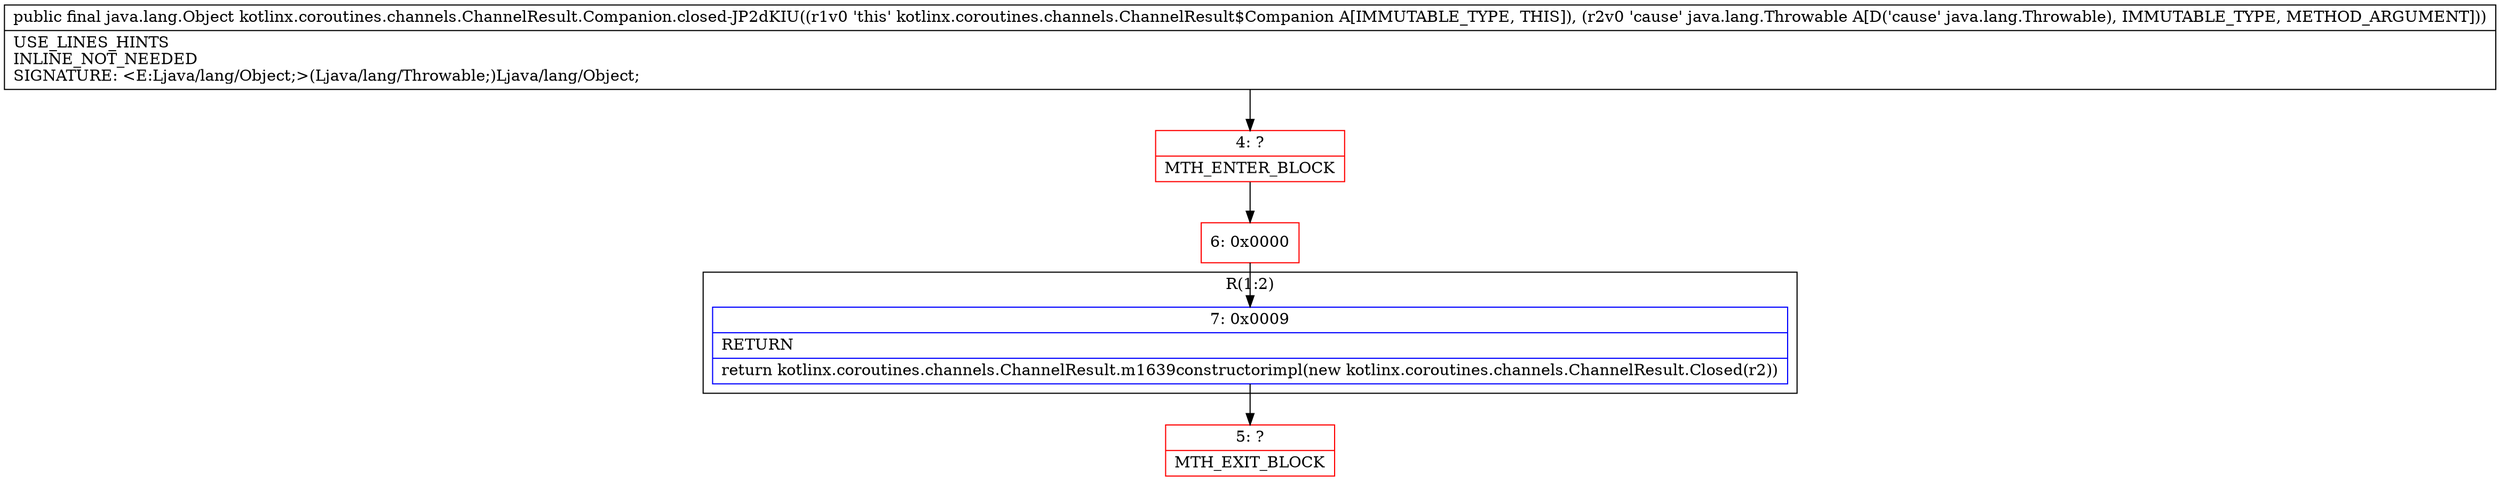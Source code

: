 digraph "CFG forkotlinx.coroutines.channels.ChannelResult.Companion.closed\-JP2dKIU(Ljava\/lang\/Throwable;)Ljava\/lang\/Object;" {
subgraph cluster_Region_1647832341 {
label = "R(1:2)";
node [shape=record,color=blue];
Node_7 [shape=record,label="{7\:\ 0x0009|RETURN\l|return kotlinx.coroutines.channels.ChannelResult.m1639constructorimpl(new kotlinx.coroutines.channels.ChannelResult.Closed(r2))\l}"];
}
Node_4 [shape=record,color=red,label="{4\:\ ?|MTH_ENTER_BLOCK\l}"];
Node_6 [shape=record,color=red,label="{6\:\ 0x0000}"];
Node_5 [shape=record,color=red,label="{5\:\ ?|MTH_EXIT_BLOCK\l}"];
MethodNode[shape=record,label="{public final java.lang.Object kotlinx.coroutines.channels.ChannelResult.Companion.closed\-JP2dKIU((r1v0 'this' kotlinx.coroutines.channels.ChannelResult$Companion A[IMMUTABLE_TYPE, THIS]), (r2v0 'cause' java.lang.Throwable A[D('cause' java.lang.Throwable), IMMUTABLE_TYPE, METHOD_ARGUMENT]))  | USE_LINES_HINTS\lINLINE_NOT_NEEDED\lSIGNATURE: \<E:Ljava\/lang\/Object;\>(Ljava\/lang\/Throwable;)Ljava\/lang\/Object;\l}"];
MethodNode -> Node_4;Node_7 -> Node_5;
Node_4 -> Node_6;
Node_6 -> Node_7;
}

